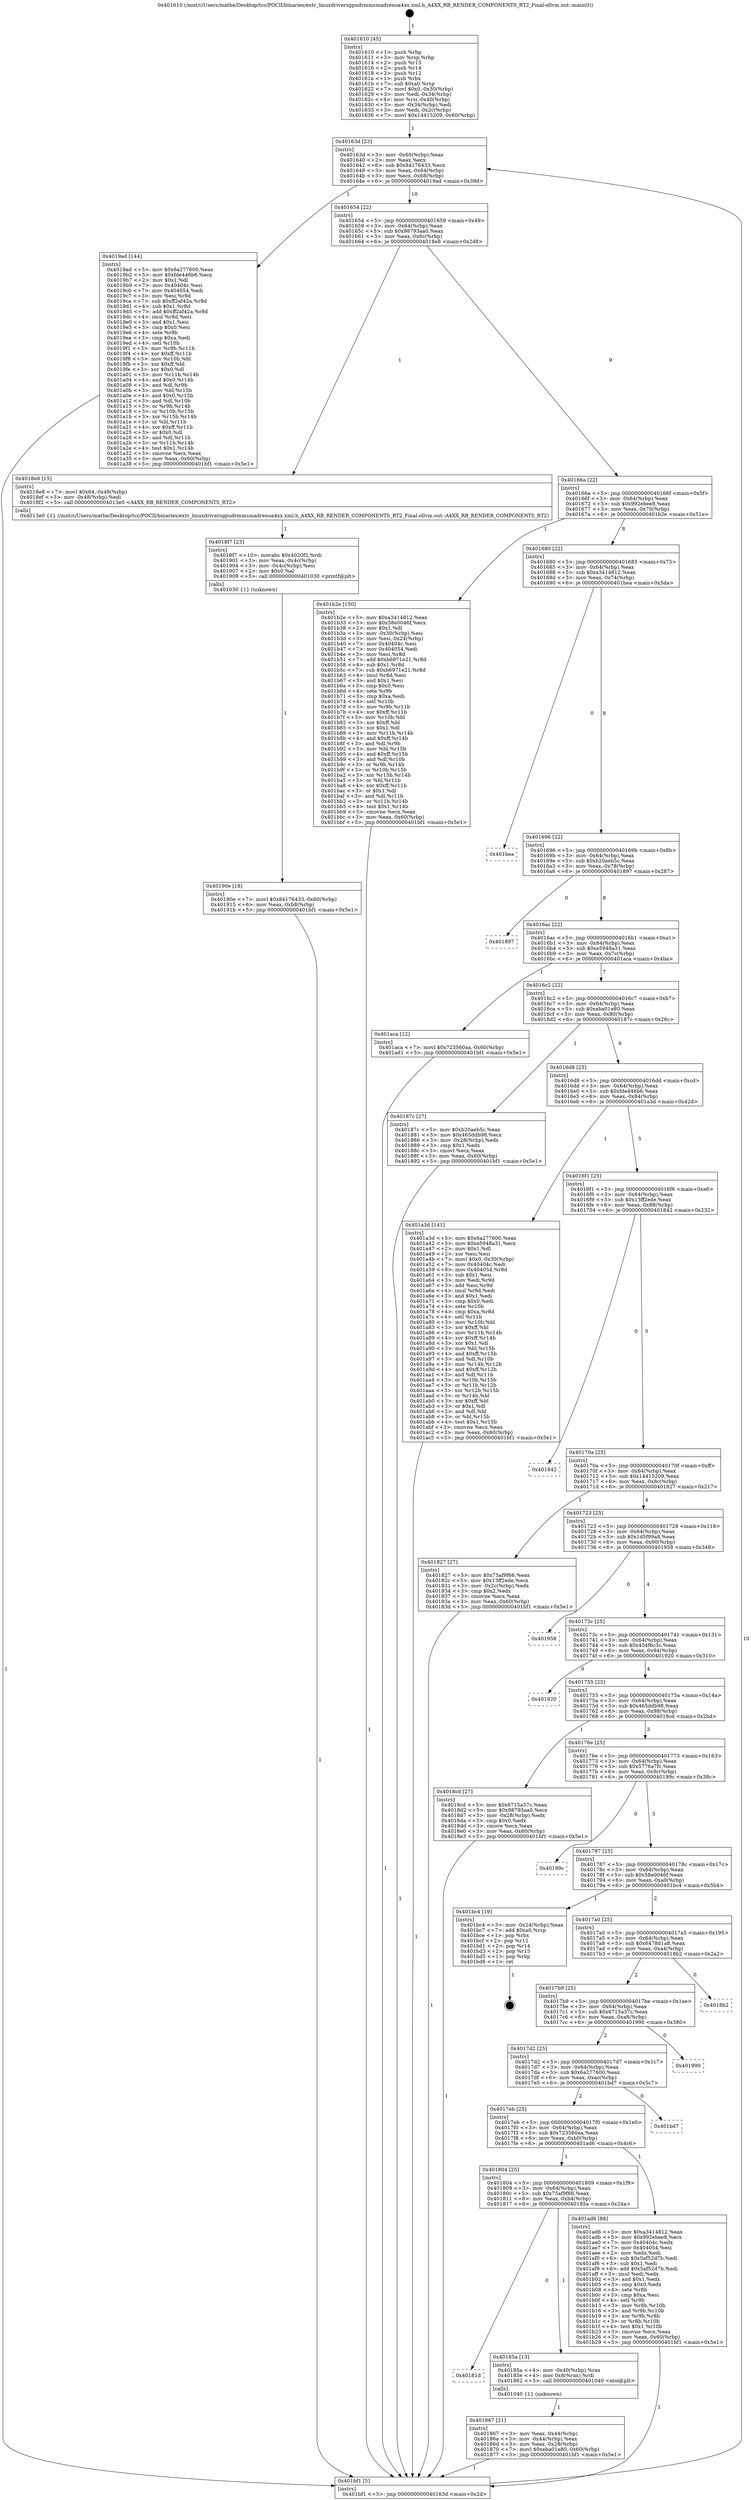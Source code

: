 digraph "0x401610" {
  label = "0x401610 (/mnt/c/Users/mathe/Desktop/tcc/POCII/binaries/extr_linuxdriversgpudrmmsmadrenoa4xx.xml.h_A4XX_RB_RENDER_COMPONENTS_RT2_Final-ollvm.out::main(0))"
  labelloc = "t"
  node[shape=record]

  Entry [label="",width=0.3,height=0.3,shape=circle,fillcolor=black,style=filled]
  "0x40163d" [label="{
     0x40163d [23]\l
     | [instrs]\l
     &nbsp;&nbsp;0x40163d \<+3\>: mov -0x60(%rbp),%eax\l
     &nbsp;&nbsp;0x401640 \<+2\>: mov %eax,%ecx\l
     &nbsp;&nbsp;0x401642 \<+6\>: sub $0x84176433,%ecx\l
     &nbsp;&nbsp;0x401648 \<+3\>: mov %eax,-0x64(%rbp)\l
     &nbsp;&nbsp;0x40164b \<+3\>: mov %ecx,-0x68(%rbp)\l
     &nbsp;&nbsp;0x40164e \<+6\>: je 00000000004019ad \<main+0x39d\>\l
  }"]
  "0x4019ad" [label="{
     0x4019ad [144]\l
     | [instrs]\l
     &nbsp;&nbsp;0x4019ad \<+5\>: mov $0x6a277600,%eax\l
     &nbsp;&nbsp;0x4019b2 \<+5\>: mov $0xfde446b6,%ecx\l
     &nbsp;&nbsp;0x4019b7 \<+2\>: mov $0x1,%dl\l
     &nbsp;&nbsp;0x4019b9 \<+7\>: mov 0x40404c,%esi\l
     &nbsp;&nbsp;0x4019c0 \<+7\>: mov 0x404054,%edi\l
     &nbsp;&nbsp;0x4019c7 \<+3\>: mov %esi,%r8d\l
     &nbsp;&nbsp;0x4019ca \<+7\>: sub $0xff2af42a,%r8d\l
     &nbsp;&nbsp;0x4019d1 \<+4\>: sub $0x1,%r8d\l
     &nbsp;&nbsp;0x4019d5 \<+7\>: add $0xff2af42a,%r8d\l
     &nbsp;&nbsp;0x4019dc \<+4\>: imul %r8d,%esi\l
     &nbsp;&nbsp;0x4019e0 \<+3\>: and $0x1,%esi\l
     &nbsp;&nbsp;0x4019e3 \<+3\>: cmp $0x0,%esi\l
     &nbsp;&nbsp;0x4019e6 \<+4\>: sete %r9b\l
     &nbsp;&nbsp;0x4019ea \<+3\>: cmp $0xa,%edi\l
     &nbsp;&nbsp;0x4019ed \<+4\>: setl %r10b\l
     &nbsp;&nbsp;0x4019f1 \<+3\>: mov %r9b,%r11b\l
     &nbsp;&nbsp;0x4019f4 \<+4\>: xor $0xff,%r11b\l
     &nbsp;&nbsp;0x4019f8 \<+3\>: mov %r10b,%bl\l
     &nbsp;&nbsp;0x4019fb \<+3\>: xor $0xff,%bl\l
     &nbsp;&nbsp;0x4019fe \<+3\>: xor $0x0,%dl\l
     &nbsp;&nbsp;0x401a01 \<+3\>: mov %r11b,%r14b\l
     &nbsp;&nbsp;0x401a04 \<+4\>: and $0x0,%r14b\l
     &nbsp;&nbsp;0x401a08 \<+3\>: and %dl,%r9b\l
     &nbsp;&nbsp;0x401a0b \<+3\>: mov %bl,%r15b\l
     &nbsp;&nbsp;0x401a0e \<+4\>: and $0x0,%r15b\l
     &nbsp;&nbsp;0x401a12 \<+3\>: and %dl,%r10b\l
     &nbsp;&nbsp;0x401a15 \<+3\>: or %r9b,%r14b\l
     &nbsp;&nbsp;0x401a18 \<+3\>: or %r10b,%r15b\l
     &nbsp;&nbsp;0x401a1b \<+3\>: xor %r15b,%r14b\l
     &nbsp;&nbsp;0x401a1e \<+3\>: or %bl,%r11b\l
     &nbsp;&nbsp;0x401a21 \<+4\>: xor $0xff,%r11b\l
     &nbsp;&nbsp;0x401a25 \<+3\>: or $0x0,%dl\l
     &nbsp;&nbsp;0x401a28 \<+3\>: and %dl,%r11b\l
     &nbsp;&nbsp;0x401a2b \<+3\>: or %r11b,%r14b\l
     &nbsp;&nbsp;0x401a2e \<+4\>: test $0x1,%r14b\l
     &nbsp;&nbsp;0x401a32 \<+3\>: cmovne %ecx,%eax\l
     &nbsp;&nbsp;0x401a35 \<+3\>: mov %eax,-0x60(%rbp)\l
     &nbsp;&nbsp;0x401a38 \<+5\>: jmp 0000000000401bf1 \<main+0x5e1\>\l
  }"]
  "0x401654" [label="{
     0x401654 [22]\l
     | [instrs]\l
     &nbsp;&nbsp;0x401654 \<+5\>: jmp 0000000000401659 \<main+0x49\>\l
     &nbsp;&nbsp;0x401659 \<+3\>: mov -0x64(%rbp),%eax\l
     &nbsp;&nbsp;0x40165c \<+5\>: sub $0x98793aa0,%eax\l
     &nbsp;&nbsp;0x401661 \<+3\>: mov %eax,-0x6c(%rbp)\l
     &nbsp;&nbsp;0x401664 \<+6\>: je 00000000004018e8 \<main+0x2d8\>\l
  }"]
  Exit [label="",width=0.3,height=0.3,shape=circle,fillcolor=black,style=filled,peripheries=2]
  "0x4018e8" [label="{
     0x4018e8 [15]\l
     | [instrs]\l
     &nbsp;&nbsp;0x4018e8 \<+7\>: movl $0x64,-0x48(%rbp)\l
     &nbsp;&nbsp;0x4018ef \<+3\>: mov -0x48(%rbp),%edi\l
     &nbsp;&nbsp;0x4018f2 \<+5\>: call 00000000004013e0 \<A4XX_RB_RENDER_COMPONENTS_RT2\>\l
     | [calls]\l
     &nbsp;&nbsp;0x4013e0 \{1\} (/mnt/c/Users/mathe/Desktop/tcc/POCII/binaries/extr_linuxdriversgpudrmmsmadrenoa4xx.xml.h_A4XX_RB_RENDER_COMPONENTS_RT2_Final-ollvm.out::A4XX_RB_RENDER_COMPONENTS_RT2)\l
  }"]
  "0x40166a" [label="{
     0x40166a [22]\l
     | [instrs]\l
     &nbsp;&nbsp;0x40166a \<+5\>: jmp 000000000040166f \<main+0x5f\>\l
     &nbsp;&nbsp;0x40166f \<+3\>: mov -0x64(%rbp),%eax\l
     &nbsp;&nbsp;0x401672 \<+5\>: sub $0x992ebee8,%eax\l
     &nbsp;&nbsp;0x401677 \<+3\>: mov %eax,-0x70(%rbp)\l
     &nbsp;&nbsp;0x40167a \<+6\>: je 0000000000401b2e \<main+0x51e\>\l
  }"]
  "0x40190e" [label="{
     0x40190e [18]\l
     | [instrs]\l
     &nbsp;&nbsp;0x40190e \<+7\>: movl $0x84176433,-0x60(%rbp)\l
     &nbsp;&nbsp;0x401915 \<+6\>: mov %eax,-0xb8(%rbp)\l
     &nbsp;&nbsp;0x40191b \<+5\>: jmp 0000000000401bf1 \<main+0x5e1\>\l
  }"]
  "0x401b2e" [label="{
     0x401b2e [150]\l
     | [instrs]\l
     &nbsp;&nbsp;0x401b2e \<+5\>: mov $0xa3414812,%eax\l
     &nbsp;&nbsp;0x401b33 \<+5\>: mov $0x58e0046f,%ecx\l
     &nbsp;&nbsp;0x401b38 \<+2\>: mov $0x1,%dl\l
     &nbsp;&nbsp;0x401b3a \<+3\>: mov -0x30(%rbp),%esi\l
     &nbsp;&nbsp;0x401b3d \<+3\>: mov %esi,-0x24(%rbp)\l
     &nbsp;&nbsp;0x401b40 \<+7\>: mov 0x40404c,%esi\l
     &nbsp;&nbsp;0x401b47 \<+7\>: mov 0x404054,%edi\l
     &nbsp;&nbsp;0x401b4e \<+3\>: mov %esi,%r8d\l
     &nbsp;&nbsp;0x401b51 \<+7\>: add $0xb6971e21,%r8d\l
     &nbsp;&nbsp;0x401b58 \<+4\>: sub $0x1,%r8d\l
     &nbsp;&nbsp;0x401b5c \<+7\>: sub $0xb6971e21,%r8d\l
     &nbsp;&nbsp;0x401b63 \<+4\>: imul %r8d,%esi\l
     &nbsp;&nbsp;0x401b67 \<+3\>: and $0x1,%esi\l
     &nbsp;&nbsp;0x401b6a \<+3\>: cmp $0x0,%esi\l
     &nbsp;&nbsp;0x401b6d \<+4\>: sete %r9b\l
     &nbsp;&nbsp;0x401b71 \<+3\>: cmp $0xa,%edi\l
     &nbsp;&nbsp;0x401b74 \<+4\>: setl %r10b\l
     &nbsp;&nbsp;0x401b78 \<+3\>: mov %r9b,%r11b\l
     &nbsp;&nbsp;0x401b7b \<+4\>: xor $0xff,%r11b\l
     &nbsp;&nbsp;0x401b7f \<+3\>: mov %r10b,%bl\l
     &nbsp;&nbsp;0x401b82 \<+3\>: xor $0xff,%bl\l
     &nbsp;&nbsp;0x401b85 \<+3\>: xor $0x1,%dl\l
     &nbsp;&nbsp;0x401b88 \<+3\>: mov %r11b,%r14b\l
     &nbsp;&nbsp;0x401b8b \<+4\>: and $0xff,%r14b\l
     &nbsp;&nbsp;0x401b8f \<+3\>: and %dl,%r9b\l
     &nbsp;&nbsp;0x401b92 \<+3\>: mov %bl,%r15b\l
     &nbsp;&nbsp;0x401b95 \<+4\>: and $0xff,%r15b\l
     &nbsp;&nbsp;0x401b99 \<+3\>: and %dl,%r10b\l
     &nbsp;&nbsp;0x401b9c \<+3\>: or %r9b,%r14b\l
     &nbsp;&nbsp;0x401b9f \<+3\>: or %r10b,%r15b\l
     &nbsp;&nbsp;0x401ba2 \<+3\>: xor %r15b,%r14b\l
     &nbsp;&nbsp;0x401ba5 \<+3\>: or %bl,%r11b\l
     &nbsp;&nbsp;0x401ba8 \<+4\>: xor $0xff,%r11b\l
     &nbsp;&nbsp;0x401bac \<+3\>: or $0x1,%dl\l
     &nbsp;&nbsp;0x401baf \<+3\>: and %dl,%r11b\l
     &nbsp;&nbsp;0x401bb2 \<+3\>: or %r11b,%r14b\l
     &nbsp;&nbsp;0x401bb5 \<+4\>: test $0x1,%r14b\l
     &nbsp;&nbsp;0x401bb9 \<+3\>: cmovne %ecx,%eax\l
     &nbsp;&nbsp;0x401bbc \<+3\>: mov %eax,-0x60(%rbp)\l
     &nbsp;&nbsp;0x401bbf \<+5\>: jmp 0000000000401bf1 \<main+0x5e1\>\l
  }"]
  "0x401680" [label="{
     0x401680 [22]\l
     | [instrs]\l
     &nbsp;&nbsp;0x401680 \<+5\>: jmp 0000000000401685 \<main+0x75\>\l
     &nbsp;&nbsp;0x401685 \<+3\>: mov -0x64(%rbp),%eax\l
     &nbsp;&nbsp;0x401688 \<+5\>: sub $0xa3414812,%eax\l
     &nbsp;&nbsp;0x40168d \<+3\>: mov %eax,-0x74(%rbp)\l
     &nbsp;&nbsp;0x401690 \<+6\>: je 0000000000401bea \<main+0x5da\>\l
  }"]
  "0x4018f7" [label="{
     0x4018f7 [23]\l
     | [instrs]\l
     &nbsp;&nbsp;0x4018f7 \<+10\>: movabs $0x4020f2,%rdi\l
     &nbsp;&nbsp;0x401901 \<+3\>: mov %eax,-0x4c(%rbp)\l
     &nbsp;&nbsp;0x401904 \<+3\>: mov -0x4c(%rbp),%esi\l
     &nbsp;&nbsp;0x401907 \<+2\>: mov $0x0,%al\l
     &nbsp;&nbsp;0x401909 \<+5\>: call 0000000000401030 \<printf@plt\>\l
     | [calls]\l
     &nbsp;&nbsp;0x401030 \{1\} (unknown)\l
  }"]
  "0x401bea" [label="{
     0x401bea\l
  }", style=dashed]
  "0x401696" [label="{
     0x401696 [22]\l
     | [instrs]\l
     &nbsp;&nbsp;0x401696 \<+5\>: jmp 000000000040169b \<main+0x8b\>\l
     &nbsp;&nbsp;0x40169b \<+3\>: mov -0x64(%rbp),%eax\l
     &nbsp;&nbsp;0x40169e \<+5\>: sub $0xb20aeb5c,%eax\l
     &nbsp;&nbsp;0x4016a3 \<+3\>: mov %eax,-0x78(%rbp)\l
     &nbsp;&nbsp;0x4016a6 \<+6\>: je 0000000000401897 \<main+0x287\>\l
  }"]
  "0x401867" [label="{
     0x401867 [21]\l
     | [instrs]\l
     &nbsp;&nbsp;0x401867 \<+3\>: mov %eax,-0x44(%rbp)\l
     &nbsp;&nbsp;0x40186a \<+3\>: mov -0x44(%rbp),%eax\l
     &nbsp;&nbsp;0x40186d \<+3\>: mov %eax,-0x28(%rbp)\l
     &nbsp;&nbsp;0x401870 \<+7\>: movl $0xeba01e80,-0x60(%rbp)\l
     &nbsp;&nbsp;0x401877 \<+5\>: jmp 0000000000401bf1 \<main+0x5e1\>\l
  }"]
  "0x401897" [label="{
     0x401897\l
  }", style=dashed]
  "0x4016ac" [label="{
     0x4016ac [22]\l
     | [instrs]\l
     &nbsp;&nbsp;0x4016ac \<+5\>: jmp 00000000004016b1 \<main+0xa1\>\l
     &nbsp;&nbsp;0x4016b1 \<+3\>: mov -0x64(%rbp),%eax\l
     &nbsp;&nbsp;0x4016b4 \<+5\>: sub $0xe5948a31,%eax\l
     &nbsp;&nbsp;0x4016b9 \<+3\>: mov %eax,-0x7c(%rbp)\l
     &nbsp;&nbsp;0x4016bc \<+6\>: je 0000000000401aca \<main+0x4ba\>\l
  }"]
  "0x40181d" [label="{
     0x40181d\l
  }", style=dashed]
  "0x401aca" [label="{
     0x401aca [12]\l
     | [instrs]\l
     &nbsp;&nbsp;0x401aca \<+7\>: movl $0x723560aa,-0x60(%rbp)\l
     &nbsp;&nbsp;0x401ad1 \<+5\>: jmp 0000000000401bf1 \<main+0x5e1\>\l
  }"]
  "0x4016c2" [label="{
     0x4016c2 [22]\l
     | [instrs]\l
     &nbsp;&nbsp;0x4016c2 \<+5\>: jmp 00000000004016c7 \<main+0xb7\>\l
     &nbsp;&nbsp;0x4016c7 \<+3\>: mov -0x64(%rbp),%eax\l
     &nbsp;&nbsp;0x4016ca \<+5\>: sub $0xeba01e80,%eax\l
     &nbsp;&nbsp;0x4016cf \<+3\>: mov %eax,-0x80(%rbp)\l
     &nbsp;&nbsp;0x4016d2 \<+6\>: je 000000000040187c \<main+0x26c\>\l
  }"]
  "0x40185a" [label="{
     0x40185a [13]\l
     | [instrs]\l
     &nbsp;&nbsp;0x40185a \<+4\>: mov -0x40(%rbp),%rax\l
     &nbsp;&nbsp;0x40185e \<+4\>: mov 0x8(%rax),%rdi\l
     &nbsp;&nbsp;0x401862 \<+5\>: call 0000000000401040 \<atoi@plt\>\l
     | [calls]\l
     &nbsp;&nbsp;0x401040 \{1\} (unknown)\l
  }"]
  "0x40187c" [label="{
     0x40187c [27]\l
     | [instrs]\l
     &nbsp;&nbsp;0x40187c \<+5\>: mov $0xb20aeb5c,%eax\l
     &nbsp;&nbsp;0x401881 \<+5\>: mov $0x465ddb98,%ecx\l
     &nbsp;&nbsp;0x401886 \<+3\>: mov -0x28(%rbp),%edx\l
     &nbsp;&nbsp;0x401889 \<+3\>: cmp $0x1,%edx\l
     &nbsp;&nbsp;0x40188c \<+3\>: cmovl %ecx,%eax\l
     &nbsp;&nbsp;0x40188f \<+3\>: mov %eax,-0x60(%rbp)\l
     &nbsp;&nbsp;0x401892 \<+5\>: jmp 0000000000401bf1 \<main+0x5e1\>\l
  }"]
  "0x4016d8" [label="{
     0x4016d8 [25]\l
     | [instrs]\l
     &nbsp;&nbsp;0x4016d8 \<+5\>: jmp 00000000004016dd \<main+0xcd\>\l
     &nbsp;&nbsp;0x4016dd \<+3\>: mov -0x64(%rbp),%eax\l
     &nbsp;&nbsp;0x4016e0 \<+5\>: sub $0xfde446b6,%eax\l
     &nbsp;&nbsp;0x4016e5 \<+6\>: mov %eax,-0x84(%rbp)\l
     &nbsp;&nbsp;0x4016eb \<+6\>: je 0000000000401a3d \<main+0x42d\>\l
  }"]
  "0x401804" [label="{
     0x401804 [25]\l
     | [instrs]\l
     &nbsp;&nbsp;0x401804 \<+5\>: jmp 0000000000401809 \<main+0x1f9\>\l
     &nbsp;&nbsp;0x401809 \<+3\>: mov -0x64(%rbp),%eax\l
     &nbsp;&nbsp;0x40180c \<+5\>: sub $0x75af9f66,%eax\l
     &nbsp;&nbsp;0x401811 \<+6\>: mov %eax,-0xb4(%rbp)\l
     &nbsp;&nbsp;0x401817 \<+6\>: je 000000000040185a \<main+0x24a\>\l
  }"]
  "0x401a3d" [label="{
     0x401a3d [141]\l
     | [instrs]\l
     &nbsp;&nbsp;0x401a3d \<+5\>: mov $0x6a277600,%eax\l
     &nbsp;&nbsp;0x401a42 \<+5\>: mov $0xe5948a31,%ecx\l
     &nbsp;&nbsp;0x401a47 \<+2\>: mov $0x1,%dl\l
     &nbsp;&nbsp;0x401a49 \<+2\>: xor %esi,%esi\l
     &nbsp;&nbsp;0x401a4b \<+7\>: movl $0x0,-0x30(%rbp)\l
     &nbsp;&nbsp;0x401a52 \<+7\>: mov 0x40404c,%edi\l
     &nbsp;&nbsp;0x401a59 \<+8\>: mov 0x404054,%r8d\l
     &nbsp;&nbsp;0x401a61 \<+3\>: sub $0x1,%esi\l
     &nbsp;&nbsp;0x401a64 \<+3\>: mov %edi,%r9d\l
     &nbsp;&nbsp;0x401a67 \<+3\>: add %esi,%r9d\l
     &nbsp;&nbsp;0x401a6a \<+4\>: imul %r9d,%edi\l
     &nbsp;&nbsp;0x401a6e \<+3\>: and $0x1,%edi\l
     &nbsp;&nbsp;0x401a71 \<+3\>: cmp $0x0,%edi\l
     &nbsp;&nbsp;0x401a74 \<+4\>: sete %r10b\l
     &nbsp;&nbsp;0x401a78 \<+4\>: cmp $0xa,%r8d\l
     &nbsp;&nbsp;0x401a7c \<+4\>: setl %r11b\l
     &nbsp;&nbsp;0x401a80 \<+3\>: mov %r10b,%bl\l
     &nbsp;&nbsp;0x401a83 \<+3\>: xor $0xff,%bl\l
     &nbsp;&nbsp;0x401a86 \<+3\>: mov %r11b,%r14b\l
     &nbsp;&nbsp;0x401a89 \<+4\>: xor $0xff,%r14b\l
     &nbsp;&nbsp;0x401a8d \<+3\>: xor $0x1,%dl\l
     &nbsp;&nbsp;0x401a90 \<+3\>: mov %bl,%r15b\l
     &nbsp;&nbsp;0x401a93 \<+4\>: and $0xff,%r15b\l
     &nbsp;&nbsp;0x401a97 \<+3\>: and %dl,%r10b\l
     &nbsp;&nbsp;0x401a9a \<+3\>: mov %r14b,%r12b\l
     &nbsp;&nbsp;0x401a9d \<+4\>: and $0xff,%r12b\l
     &nbsp;&nbsp;0x401aa1 \<+3\>: and %dl,%r11b\l
     &nbsp;&nbsp;0x401aa4 \<+3\>: or %r10b,%r15b\l
     &nbsp;&nbsp;0x401aa7 \<+3\>: or %r11b,%r12b\l
     &nbsp;&nbsp;0x401aaa \<+3\>: xor %r12b,%r15b\l
     &nbsp;&nbsp;0x401aad \<+3\>: or %r14b,%bl\l
     &nbsp;&nbsp;0x401ab0 \<+3\>: xor $0xff,%bl\l
     &nbsp;&nbsp;0x401ab3 \<+3\>: or $0x1,%dl\l
     &nbsp;&nbsp;0x401ab6 \<+2\>: and %dl,%bl\l
     &nbsp;&nbsp;0x401ab8 \<+3\>: or %bl,%r15b\l
     &nbsp;&nbsp;0x401abb \<+4\>: test $0x1,%r15b\l
     &nbsp;&nbsp;0x401abf \<+3\>: cmovne %ecx,%eax\l
     &nbsp;&nbsp;0x401ac2 \<+3\>: mov %eax,-0x60(%rbp)\l
     &nbsp;&nbsp;0x401ac5 \<+5\>: jmp 0000000000401bf1 \<main+0x5e1\>\l
  }"]
  "0x4016f1" [label="{
     0x4016f1 [25]\l
     | [instrs]\l
     &nbsp;&nbsp;0x4016f1 \<+5\>: jmp 00000000004016f6 \<main+0xe6\>\l
     &nbsp;&nbsp;0x4016f6 \<+3\>: mov -0x64(%rbp),%eax\l
     &nbsp;&nbsp;0x4016f9 \<+5\>: sub $0x13ff2ede,%eax\l
     &nbsp;&nbsp;0x4016fe \<+6\>: mov %eax,-0x88(%rbp)\l
     &nbsp;&nbsp;0x401704 \<+6\>: je 0000000000401842 \<main+0x232\>\l
  }"]
  "0x401ad6" [label="{
     0x401ad6 [88]\l
     | [instrs]\l
     &nbsp;&nbsp;0x401ad6 \<+5\>: mov $0xa3414812,%eax\l
     &nbsp;&nbsp;0x401adb \<+5\>: mov $0x992ebee8,%ecx\l
     &nbsp;&nbsp;0x401ae0 \<+7\>: mov 0x40404c,%edx\l
     &nbsp;&nbsp;0x401ae7 \<+7\>: mov 0x404054,%esi\l
     &nbsp;&nbsp;0x401aee \<+2\>: mov %edx,%edi\l
     &nbsp;&nbsp;0x401af0 \<+6\>: sub $0x5af52d7b,%edi\l
     &nbsp;&nbsp;0x401af6 \<+3\>: sub $0x1,%edi\l
     &nbsp;&nbsp;0x401af9 \<+6\>: add $0x5af52d7b,%edi\l
     &nbsp;&nbsp;0x401aff \<+3\>: imul %edi,%edx\l
     &nbsp;&nbsp;0x401b02 \<+3\>: and $0x1,%edx\l
     &nbsp;&nbsp;0x401b05 \<+3\>: cmp $0x0,%edx\l
     &nbsp;&nbsp;0x401b08 \<+4\>: sete %r8b\l
     &nbsp;&nbsp;0x401b0c \<+3\>: cmp $0xa,%esi\l
     &nbsp;&nbsp;0x401b0f \<+4\>: setl %r9b\l
     &nbsp;&nbsp;0x401b13 \<+3\>: mov %r8b,%r10b\l
     &nbsp;&nbsp;0x401b16 \<+3\>: and %r9b,%r10b\l
     &nbsp;&nbsp;0x401b19 \<+3\>: xor %r9b,%r8b\l
     &nbsp;&nbsp;0x401b1c \<+3\>: or %r8b,%r10b\l
     &nbsp;&nbsp;0x401b1f \<+4\>: test $0x1,%r10b\l
     &nbsp;&nbsp;0x401b23 \<+3\>: cmovne %ecx,%eax\l
     &nbsp;&nbsp;0x401b26 \<+3\>: mov %eax,-0x60(%rbp)\l
     &nbsp;&nbsp;0x401b29 \<+5\>: jmp 0000000000401bf1 \<main+0x5e1\>\l
  }"]
  "0x401842" [label="{
     0x401842\l
  }", style=dashed]
  "0x40170a" [label="{
     0x40170a [25]\l
     | [instrs]\l
     &nbsp;&nbsp;0x40170a \<+5\>: jmp 000000000040170f \<main+0xff\>\l
     &nbsp;&nbsp;0x40170f \<+3\>: mov -0x64(%rbp),%eax\l
     &nbsp;&nbsp;0x401712 \<+5\>: sub $0x14415209,%eax\l
     &nbsp;&nbsp;0x401717 \<+6\>: mov %eax,-0x8c(%rbp)\l
     &nbsp;&nbsp;0x40171d \<+6\>: je 0000000000401827 \<main+0x217\>\l
  }"]
  "0x4017eb" [label="{
     0x4017eb [25]\l
     | [instrs]\l
     &nbsp;&nbsp;0x4017eb \<+5\>: jmp 00000000004017f0 \<main+0x1e0\>\l
     &nbsp;&nbsp;0x4017f0 \<+3\>: mov -0x64(%rbp),%eax\l
     &nbsp;&nbsp;0x4017f3 \<+5\>: sub $0x723560aa,%eax\l
     &nbsp;&nbsp;0x4017f8 \<+6\>: mov %eax,-0xb0(%rbp)\l
     &nbsp;&nbsp;0x4017fe \<+6\>: je 0000000000401ad6 \<main+0x4c6\>\l
  }"]
  "0x401827" [label="{
     0x401827 [27]\l
     | [instrs]\l
     &nbsp;&nbsp;0x401827 \<+5\>: mov $0x75af9f66,%eax\l
     &nbsp;&nbsp;0x40182c \<+5\>: mov $0x13ff2ede,%ecx\l
     &nbsp;&nbsp;0x401831 \<+3\>: mov -0x2c(%rbp),%edx\l
     &nbsp;&nbsp;0x401834 \<+3\>: cmp $0x2,%edx\l
     &nbsp;&nbsp;0x401837 \<+3\>: cmovne %ecx,%eax\l
     &nbsp;&nbsp;0x40183a \<+3\>: mov %eax,-0x60(%rbp)\l
     &nbsp;&nbsp;0x40183d \<+5\>: jmp 0000000000401bf1 \<main+0x5e1\>\l
  }"]
  "0x401723" [label="{
     0x401723 [25]\l
     | [instrs]\l
     &nbsp;&nbsp;0x401723 \<+5\>: jmp 0000000000401728 \<main+0x118\>\l
     &nbsp;&nbsp;0x401728 \<+3\>: mov -0x64(%rbp),%eax\l
     &nbsp;&nbsp;0x40172b \<+5\>: sub $0x1d5f99a8,%eax\l
     &nbsp;&nbsp;0x401730 \<+6\>: mov %eax,-0x90(%rbp)\l
     &nbsp;&nbsp;0x401736 \<+6\>: je 0000000000401958 \<main+0x348\>\l
  }"]
  "0x401bf1" [label="{
     0x401bf1 [5]\l
     | [instrs]\l
     &nbsp;&nbsp;0x401bf1 \<+5\>: jmp 000000000040163d \<main+0x2d\>\l
  }"]
  "0x401610" [label="{
     0x401610 [45]\l
     | [instrs]\l
     &nbsp;&nbsp;0x401610 \<+1\>: push %rbp\l
     &nbsp;&nbsp;0x401611 \<+3\>: mov %rsp,%rbp\l
     &nbsp;&nbsp;0x401614 \<+2\>: push %r15\l
     &nbsp;&nbsp;0x401616 \<+2\>: push %r14\l
     &nbsp;&nbsp;0x401618 \<+2\>: push %r12\l
     &nbsp;&nbsp;0x40161a \<+1\>: push %rbx\l
     &nbsp;&nbsp;0x40161b \<+7\>: sub $0xa0,%rsp\l
     &nbsp;&nbsp;0x401622 \<+7\>: movl $0x0,-0x30(%rbp)\l
     &nbsp;&nbsp;0x401629 \<+3\>: mov %edi,-0x34(%rbp)\l
     &nbsp;&nbsp;0x40162c \<+4\>: mov %rsi,-0x40(%rbp)\l
     &nbsp;&nbsp;0x401630 \<+3\>: mov -0x34(%rbp),%edi\l
     &nbsp;&nbsp;0x401633 \<+3\>: mov %edi,-0x2c(%rbp)\l
     &nbsp;&nbsp;0x401636 \<+7\>: movl $0x14415209,-0x60(%rbp)\l
  }"]
  "0x401bd7" [label="{
     0x401bd7\l
  }", style=dashed]
  "0x401958" [label="{
     0x401958\l
  }", style=dashed]
  "0x40173c" [label="{
     0x40173c [25]\l
     | [instrs]\l
     &nbsp;&nbsp;0x40173c \<+5\>: jmp 0000000000401741 \<main+0x131\>\l
     &nbsp;&nbsp;0x401741 \<+3\>: mov -0x64(%rbp),%eax\l
     &nbsp;&nbsp;0x401744 \<+5\>: sub $0x434f6c3c,%eax\l
     &nbsp;&nbsp;0x401749 \<+6\>: mov %eax,-0x94(%rbp)\l
     &nbsp;&nbsp;0x40174f \<+6\>: je 0000000000401920 \<main+0x310\>\l
  }"]
  "0x4017d2" [label="{
     0x4017d2 [25]\l
     | [instrs]\l
     &nbsp;&nbsp;0x4017d2 \<+5\>: jmp 00000000004017d7 \<main+0x1c7\>\l
     &nbsp;&nbsp;0x4017d7 \<+3\>: mov -0x64(%rbp),%eax\l
     &nbsp;&nbsp;0x4017da \<+5\>: sub $0x6a277600,%eax\l
     &nbsp;&nbsp;0x4017df \<+6\>: mov %eax,-0xac(%rbp)\l
     &nbsp;&nbsp;0x4017e5 \<+6\>: je 0000000000401bd7 \<main+0x5c7\>\l
  }"]
  "0x401920" [label="{
     0x401920\l
  }", style=dashed]
  "0x401755" [label="{
     0x401755 [25]\l
     | [instrs]\l
     &nbsp;&nbsp;0x401755 \<+5\>: jmp 000000000040175a \<main+0x14a\>\l
     &nbsp;&nbsp;0x40175a \<+3\>: mov -0x64(%rbp),%eax\l
     &nbsp;&nbsp;0x40175d \<+5\>: sub $0x465ddb98,%eax\l
     &nbsp;&nbsp;0x401762 \<+6\>: mov %eax,-0x98(%rbp)\l
     &nbsp;&nbsp;0x401768 \<+6\>: je 00000000004018cd \<main+0x2bd\>\l
  }"]
  "0x401990" [label="{
     0x401990\l
  }", style=dashed]
  "0x4018cd" [label="{
     0x4018cd [27]\l
     | [instrs]\l
     &nbsp;&nbsp;0x4018cd \<+5\>: mov $0x6715a37c,%eax\l
     &nbsp;&nbsp;0x4018d2 \<+5\>: mov $0x98793aa0,%ecx\l
     &nbsp;&nbsp;0x4018d7 \<+3\>: mov -0x28(%rbp),%edx\l
     &nbsp;&nbsp;0x4018da \<+3\>: cmp $0x0,%edx\l
     &nbsp;&nbsp;0x4018dd \<+3\>: cmove %ecx,%eax\l
     &nbsp;&nbsp;0x4018e0 \<+3\>: mov %eax,-0x60(%rbp)\l
     &nbsp;&nbsp;0x4018e3 \<+5\>: jmp 0000000000401bf1 \<main+0x5e1\>\l
  }"]
  "0x40176e" [label="{
     0x40176e [25]\l
     | [instrs]\l
     &nbsp;&nbsp;0x40176e \<+5\>: jmp 0000000000401773 \<main+0x163\>\l
     &nbsp;&nbsp;0x401773 \<+3\>: mov -0x64(%rbp),%eax\l
     &nbsp;&nbsp;0x401776 \<+5\>: sub $0x5776a7fc,%eax\l
     &nbsp;&nbsp;0x40177b \<+6\>: mov %eax,-0x9c(%rbp)\l
     &nbsp;&nbsp;0x401781 \<+6\>: je 000000000040199c \<main+0x38c\>\l
  }"]
  "0x4017b9" [label="{
     0x4017b9 [25]\l
     | [instrs]\l
     &nbsp;&nbsp;0x4017b9 \<+5\>: jmp 00000000004017be \<main+0x1ae\>\l
     &nbsp;&nbsp;0x4017be \<+3\>: mov -0x64(%rbp),%eax\l
     &nbsp;&nbsp;0x4017c1 \<+5\>: sub $0x6715a37c,%eax\l
     &nbsp;&nbsp;0x4017c6 \<+6\>: mov %eax,-0xa8(%rbp)\l
     &nbsp;&nbsp;0x4017cc \<+6\>: je 0000000000401990 \<main+0x380\>\l
  }"]
  "0x40199c" [label="{
     0x40199c\l
  }", style=dashed]
  "0x401787" [label="{
     0x401787 [25]\l
     | [instrs]\l
     &nbsp;&nbsp;0x401787 \<+5\>: jmp 000000000040178c \<main+0x17c\>\l
     &nbsp;&nbsp;0x40178c \<+3\>: mov -0x64(%rbp),%eax\l
     &nbsp;&nbsp;0x40178f \<+5\>: sub $0x58e0046f,%eax\l
     &nbsp;&nbsp;0x401794 \<+6\>: mov %eax,-0xa0(%rbp)\l
     &nbsp;&nbsp;0x40179a \<+6\>: je 0000000000401bc4 \<main+0x5b4\>\l
  }"]
  "0x4018b2" [label="{
     0x4018b2\l
  }", style=dashed]
  "0x401bc4" [label="{
     0x401bc4 [19]\l
     | [instrs]\l
     &nbsp;&nbsp;0x401bc4 \<+3\>: mov -0x24(%rbp),%eax\l
     &nbsp;&nbsp;0x401bc7 \<+7\>: add $0xa0,%rsp\l
     &nbsp;&nbsp;0x401bce \<+1\>: pop %rbx\l
     &nbsp;&nbsp;0x401bcf \<+2\>: pop %r12\l
     &nbsp;&nbsp;0x401bd1 \<+2\>: pop %r14\l
     &nbsp;&nbsp;0x401bd3 \<+2\>: pop %r15\l
     &nbsp;&nbsp;0x401bd5 \<+1\>: pop %rbp\l
     &nbsp;&nbsp;0x401bd6 \<+1\>: ret\l
  }"]
  "0x4017a0" [label="{
     0x4017a0 [25]\l
     | [instrs]\l
     &nbsp;&nbsp;0x4017a0 \<+5\>: jmp 00000000004017a5 \<main+0x195\>\l
     &nbsp;&nbsp;0x4017a5 \<+3\>: mov -0x64(%rbp),%eax\l
     &nbsp;&nbsp;0x4017a8 \<+5\>: sub $0x6478d1a8,%eax\l
     &nbsp;&nbsp;0x4017ad \<+6\>: mov %eax,-0xa4(%rbp)\l
     &nbsp;&nbsp;0x4017b3 \<+6\>: je 00000000004018b2 \<main+0x2a2\>\l
  }"]
  Entry -> "0x401610" [label=" 1"]
  "0x40163d" -> "0x4019ad" [label=" 1"]
  "0x40163d" -> "0x401654" [label=" 10"]
  "0x401bc4" -> Exit [label=" 1"]
  "0x401654" -> "0x4018e8" [label=" 1"]
  "0x401654" -> "0x40166a" [label=" 9"]
  "0x401b2e" -> "0x401bf1" [label=" 1"]
  "0x40166a" -> "0x401b2e" [label=" 1"]
  "0x40166a" -> "0x401680" [label=" 8"]
  "0x401ad6" -> "0x401bf1" [label=" 1"]
  "0x401680" -> "0x401bea" [label=" 0"]
  "0x401680" -> "0x401696" [label=" 8"]
  "0x401aca" -> "0x401bf1" [label=" 1"]
  "0x401696" -> "0x401897" [label=" 0"]
  "0x401696" -> "0x4016ac" [label=" 8"]
  "0x401a3d" -> "0x401bf1" [label=" 1"]
  "0x4016ac" -> "0x401aca" [label=" 1"]
  "0x4016ac" -> "0x4016c2" [label=" 7"]
  "0x4019ad" -> "0x401bf1" [label=" 1"]
  "0x4016c2" -> "0x40187c" [label=" 1"]
  "0x4016c2" -> "0x4016d8" [label=" 6"]
  "0x40190e" -> "0x401bf1" [label=" 1"]
  "0x4016d8" -> "0x401a3d" [label=" 1"]
  "0x4016d8" -> "0x4016f1" [label=" 5"]
  "0x4018e8" -> "0x4018f7" [label=" 1"]
  "0x4016f1" -> "0x401842" [label=" 0"]
  "0x4016f1" -> "0x40170a" [label=" 5"]
  "0x4018cd" -> "0x401bf1" [label=" 1"]
  "0x40170a" -> "0x401827" [label=" 1"]
  "0x40170a" -> "0x401723" [label=" 4"]
  "0x401827" -> "0x401bf1" [label=" 1"]
  "0x401610" -> "0x40163d" [label=" 1"]
  "0x401bf1" -> "0x40163d" [label=" 10"]
  "0x401867" -> "0x401bf1" [label=" 1"]
  "0x401723" -> "0x401958" [label=" 0"]
  "0x401723" -> "0x40173c" [label=" 4"]
  "0x40185a" -> "0x401867" [label=" 1"]
  "0x40173c" -> "0x401920" [label=" 0"]
  "0x40173c" -> "0x401755" [label=" 4"]
  "0x401804" -> "0x40185a" [label=" 1"]
  "0x401755" -> "0x4018cd" [label=" 1"]
  "0x401755" -> "0x40176e" [label=" 3"]
  "0x4018f7" -> "0x40190e" [label=" 1"]
  "0x40176e" -> "0x40199c" [label=" 0"]
  "0x40176e" -> "0x401787" [label=" 3"]
  "0x4017eb" -> "0x401ad6" [label=" 1"]
  "0x401787" -> "0x401bc4" [label=" 1"]
  "0x401787" -> "0x4017a0" [label=" 2"]
  "0x40187c" -> "0x401bf1" [label=" 1"]
  "0x4017a0" -> "0x4018b2" [label=" 0"]
  "0x4017a0" -> "0x4017b9" [label=" 2"]
  "0x4017eb" -> "0x401804" [label=" 1"]
  "0x4017b9" -> "0x401990" [label=" 0"]
  "0x4017b9" -> "0x4017d2" [label=" 2"]
  "0x401804" -> "0x40181d" [label=" 0"]
  "0x4017d2" -> "0x401bd7" [label=" 0"]
  "0x4017d2" -> "0x4017eb" [label=" 2"]
}
